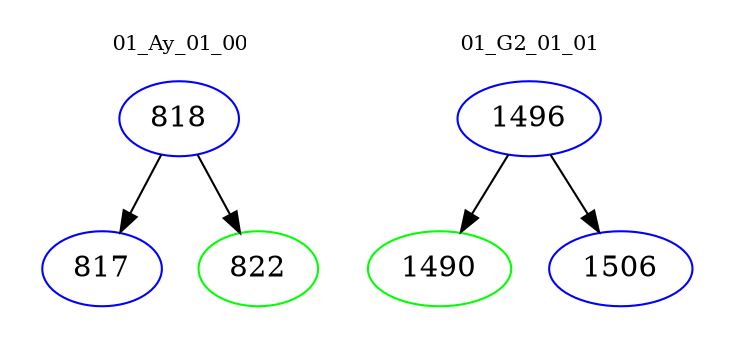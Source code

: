 digraph{
subgraph cluster_0 {
color = white
label = "01_Ay_01_00";
fontsize=10;
T0_818 [label="818", color="blue"]
T0_818 -> T0_817 [color="black"]
T0_817 [label="817", color="blue"]
T0_818 -> T0_822 [color="black"]
T0_822 [label="822", color="green"]
}
subgraph cluster_1 {
color = white
label = "01_G2_01_01";
fontsize=10;
T1_1496 [label="1496", color="blue"]
T1_1496 -> T1_1490 [color="black"]
T1_1490 [label="1490", color="green"]
T1_1496 -> T1_1506 [color="black"]
T1_1506 [label="1506", color="blue"]
}
}
